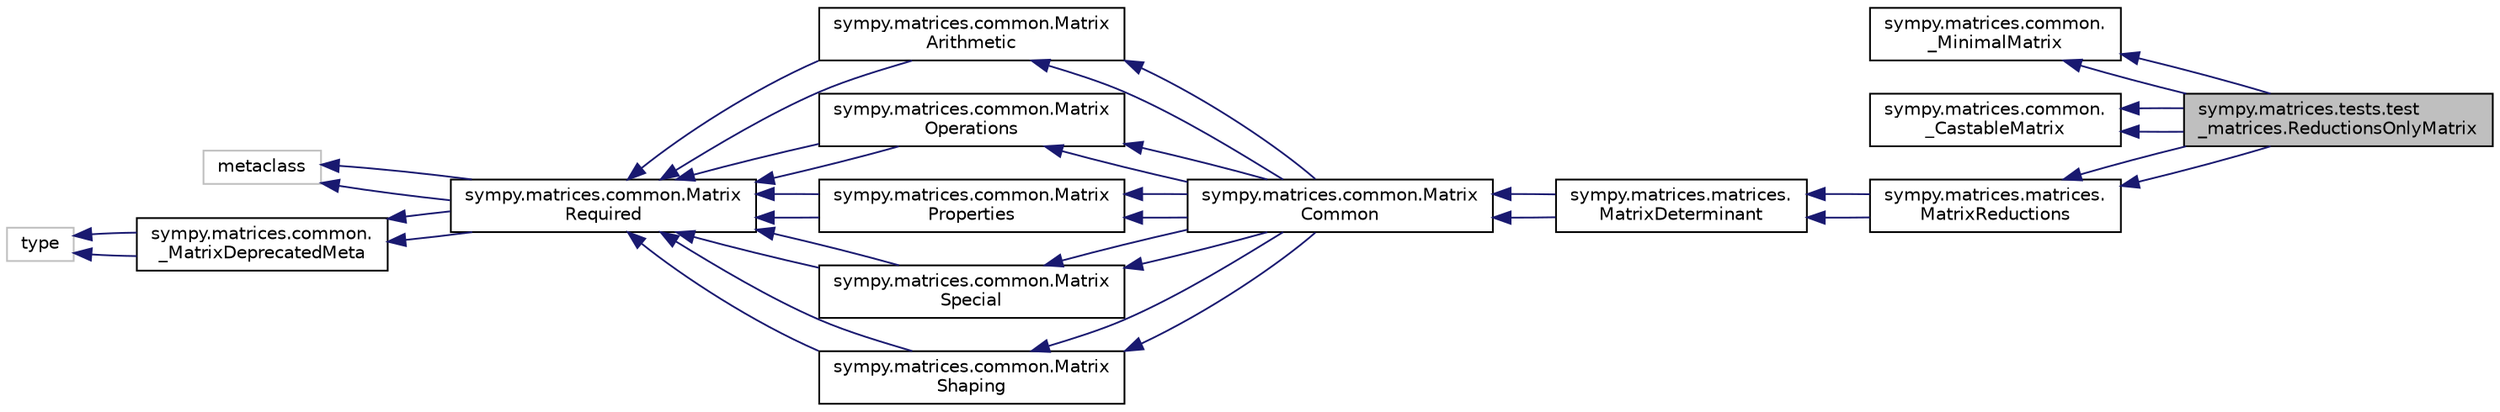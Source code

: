 digraph "sympy.matrices.tests.test_matrices.ReductionsOnlyMatrix"
{
 // LATEX_PDF_SIZE
  edge [fontname="Helvetica",fontsize="10",labelfontname="Helvetica",labelfontsize="10"];
  node [fontname="Helvetica",fontsize="10",shape=record];
  rankdir="LR";
  Node1 [label="sympy.matrices.tests.test\l_matrices.ReductionsOnlyMatrix",height=0.2,width=0.4,color="black", fillcolor="grey75", style="filled", fontcolor="black",tooltip=" "];
  Node2 -> Node1 [dir="back",color="midnightblue",fontsize="10",style="solid",fontname="Helvetica"];
  Node2 [label="sympy.matrices.common.\l_MinimalMatrix",height=0.2,width=0.4,color="black", fillcolor="white", style="filled",URL="$classsympy_1_1matrices_1_1common_1_1__MinimalMatrix.html",tooltip=" "];
  Node3 -> Node1 [dir="back",color="midnightblue",fontsize="10",style="solid",fontname="Helvetica"];
  Node3 [label="sympy.matrices.common.\l_CastableMatrix",height=0.2,width=0.4,color="black", fillcolor="white", style="filled",URL="$classsympy_1_1matrices_1_1common_1_1__CastableMatrix.html",tooltip=" "];
  Node4 -> Node1 [dir="back",color="midnightblue",fontsize="10",style="solid",fontname="Helvetica"];
  Node4 [label="sympy.matrices.matrices.\lMatrixReductions",height=0.2,width=0.4,color="black", fillcolor="white", style="filled",URL="$classsympy_1_1matrices_1_1matrices_1_1MatrixReductions.html",tooltip=" "];
  Node5 -> Node4 [dir="back",color="midnightblue",fontsize="10",style="solid",fontname="Helvetica"];
  Node5 [label="sympy.matrices.matrices.\lMatrixDeterminant",height=0.2,width=0.4,color="black", fillcolor="white", style="filled",URL="$classsympy_1_1matrices_1_1matrices_1_1MatrixDeterminant.html",tooltip=" "];
  Node6 -> Node5 [dir="back",color="midnightblue",fontsize="10",style="solid",fontname="Helvetica"];
  Node6 [label="sympy.matrices.common.Matrix\lCommon",height=0.2,width=0.4,color="black", fillcolor="white", style="filled",URL="$classsympy_1_1matrices_1_1common_1_1MatrixCommon.html",tooltip=" "];
  Node7 -> Node6 [dir="back",color="midnightblue",fontsize="10",style="solid",fontname="Helvetica"];
  Node7 [label="sympy.matrices.common.Matrix\lArithmetic",height=0.2,width=0.4,color="black", fillcolor="white", style="filled",URL="$classsympy_1_1matrices_1_1common_1_1MatrixArithmetic.html",tooltip=" "];
  Node8 -> Node7 [dir="back",color="midnightblue",fontsize="10",style="solid",fontname="Helvetica"];
  Node8 [label="sympy.matrices.common.Matrix\lRequired",height=0.2,width=0.4,color="black", fillcolor="white", style="filled",URL="$classsympy_1_1matrices_1_1common_1_1MatrixRequired.html",tooltip=" "];
  Node9 -> Node8 [dir="back",color="midnightblue",fontsize="10",style="solid",fontname="Helvetica"];
  Node9 [label="metaclass",height=0.2,width=0.4,color="grey75", fillcolor="white", style="filled",tooltip=" "];
  Node10 -> Node8 [dir="back",color="midnightblue",fontsize="10",style="solid",fontname="Helvetica"];
  Node10 [label="sympy.matrices.common.\l_MatrixDeprecatedMeta",height=0.2,width=0.4,color="black", fillcolor="white", style="filled",URL="$classsympy_1_1matrices_1_1common_1_1__MatrixDeprecatedMeta.html",tooltip=" "];
  Node11 -> Node10 [dir="back",color="midnightblue",fontsize="10",style="solid",fontname="Helvetica"];
  Node11 [label="type",height=0.2,width=0.4,color="grey75", fillcolor="white", style="filled",tooltip=" "];
  Node11 -> Node10 [dir="back",color="midnightblue",fontsize="10",style="solid",fontname="Helvetica"];
  Node9 -> Node8 [dir="back",color="midnightblue",fontsize="10",style="solid",fontname="Helvetica"];
  Node10 -> Node8 [dir="back",color="midnightblue",fontsize="10",style="solid",fontname="Helvetica"];
  Node8 -> Node7 [dir="back",color="midnightblue",fontsize="10",style="solid",fontname="Helvetica"];
  Node12 -> Node6 [dir="back",color="midnightblue",fontsize="10",style="solid",fontname="Helvetica"];
  Node12 [label="sympy.matrices.common.Matrix\lOperations",height=0.2,width=0.4,color="black", fillcolor="white", style="filled",URL="$classsympy_1_1matrices_1_1common_1_1MatrixOperations.html",tooltip=" "];
  Node8 -> Node12 [dir="back",color="midnightblue",fontsize="10",style="solid",fontname="Helvetica"];
  Node8 -> Node12 [dir="back",color="midnightblue",fontsize="10",style="solid",fontname="Helvetica"];
  Node13 -> Node6 [dir="back",color="midnightblue",fontsize="10",style="solid",fontname="Helvetica"];
  Node13 [label="sympy.matrices.common.Matrix\lProperties",height=0.2,width=0.4,color="black", fillcolor="white", style="filled",URL="$classsympy_1_1matrices_1_1common_1_1MatrixProperties.html",tooltip=" "];
  Node8 -> Node13 [dir="back",color="midnightblue",fontsize="10",style="solid",fontname="Helvetica"];
  Node8 -> Node13 [dir="back",color="midnightblue",fontsize="10",style="solid",fontname="Helvetica"];
  Node14 -> Node6 [dir="back",color="midnightblue",fontsize="10",style="solid",fontname="Helvetica"];
  Node14 [label="sympy.matrices.common.Matrix\lSpecial",height=0.2,width=0.4,color="black", fillcolor="white", style="filled",URL="$classsympy_1_1matrices_1_1common_1_1MatrixSpecial.html",tooltip=" "];
  Node8 -> Node14 [dir="back",color="midnightblue",fontsize="10",style="solid",fontname="Helvetica"];
  Node8 -> Node14 [dir="back",color="midnightblue",fontsize="10",style="solid",fontname="Helvetica"];
  Node15 -> Node6 [dir="back",color="midnightblue",fontsize="10",style="solid",fontname="Helvetica"];
  Node15 [label="sympy.matrices.common.Matrix\lShaping",height=0.2,width=0.4,color="black", fillcolor="white", style="filled",URL="$classsympy_1_1matrices_1_1common_1_1MatrixShaping.html",tooltip=" "];
  Node8 -> Node15 [dir="back",color="midnightblue",fontsize="10",style="solid",fontname="Helvetica"];
  Node8 -> Node15 [dir="back",color="midnightblue",fontsize="10",style="solid",fontname="Helvetica"];
  Node7 -> Node6 [dir="back",color="midnightblue",fontsize="10",style="solid",fontname="Helvetica"];
  Node12 -> Node6 [dir="back",color="midnightblue",fontsize="10",style="solid",fontname="Helvetica"];
  Node13 -> Node6 [dir="back",color="midnightblue",fontsize="10",style="solid",fontname="Helvetica"];
  Node14 -> Node6 [dir="back",color="midnightblue",fontsize="10",style="solid",fontname="Helvetica"];
  Node15 -> Node6 [dir="back",color="midnightblue",fontsize="10",style="solid",fontname="Helvetica"];
  Node6 -> Node5 [dir="back",color="midnightblue",fontsize="10",style="solid",fontname="Helvetica"];
  Node5 -> Node4 [dir="back",color="midnightblue",fontsize="10",style="solid",fontname="Helvetica"];
  Node2 -> Node1 [dir="back",color="midnightblue",fontsize="10",style="solid",fontname="Helvetica"];
  Node3 -> Node1 [dir="back",color="midnightblue",fontsize="10",style="solid",fontname="Helvetica"];
  Node4 -> Node1 [dir="back",color="midnightblue",fontsize="10",style="solid",fontname="Helvetica"];
}
